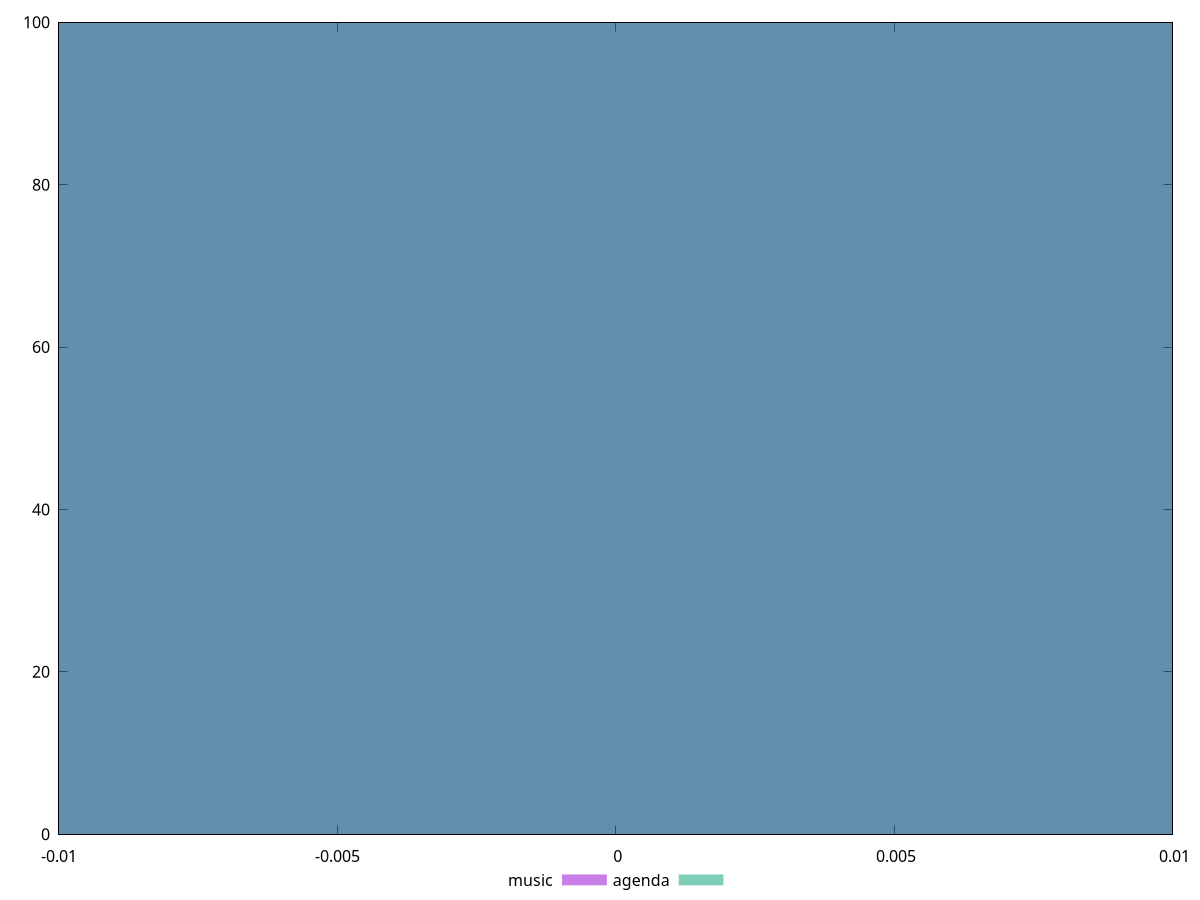 reset

$music <<EOF
0 100
EOF

$agenda <<EOF
0 100
EOF

set key outside below
set boxwidth 0.1
set xrange [-0.01:0.01]
set yrange [0:100]
set trange [0:100]
set style fill transparent solid 0.5 noborder
set terminal svg size 640, 500 enhanced background rgb 'white'
set output "reports/report_00030_2021-02-24T20-42-31.540Z/unminified-css/comparison/histogram/0_vs_1.svg"

plot $music title "music" with boxes, \
     $agenda title "agenda" with boxes

reset
